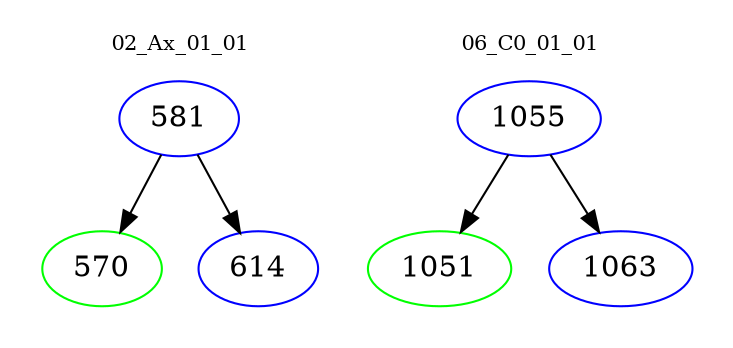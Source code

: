 digraph{
subgraph cluster_0 {
color = white
label = "02_Ax_01_01";
fontsize=10;
T0_581 [label="581", color="blue"]
T0_581 -> T0_570 [color="black"]
T0_570 [label="570", color="green"]
T0_581 -> T0_614 [color="black"]
T0_614 [label="614", color="blue"]
}
subgraph cluster_1 {
color = white
label = "06_C0_01_01";
fontsize=10;
T1_1055 [label="1055", color="blue"]
T1_1055 -> T1_1051 [color="black"]
T1_1051 [label="1051", color="green"]
T1_1055 -> T1_1063 [color="black"]
T1_1063 [label="1063", color="blue"]
}
}
